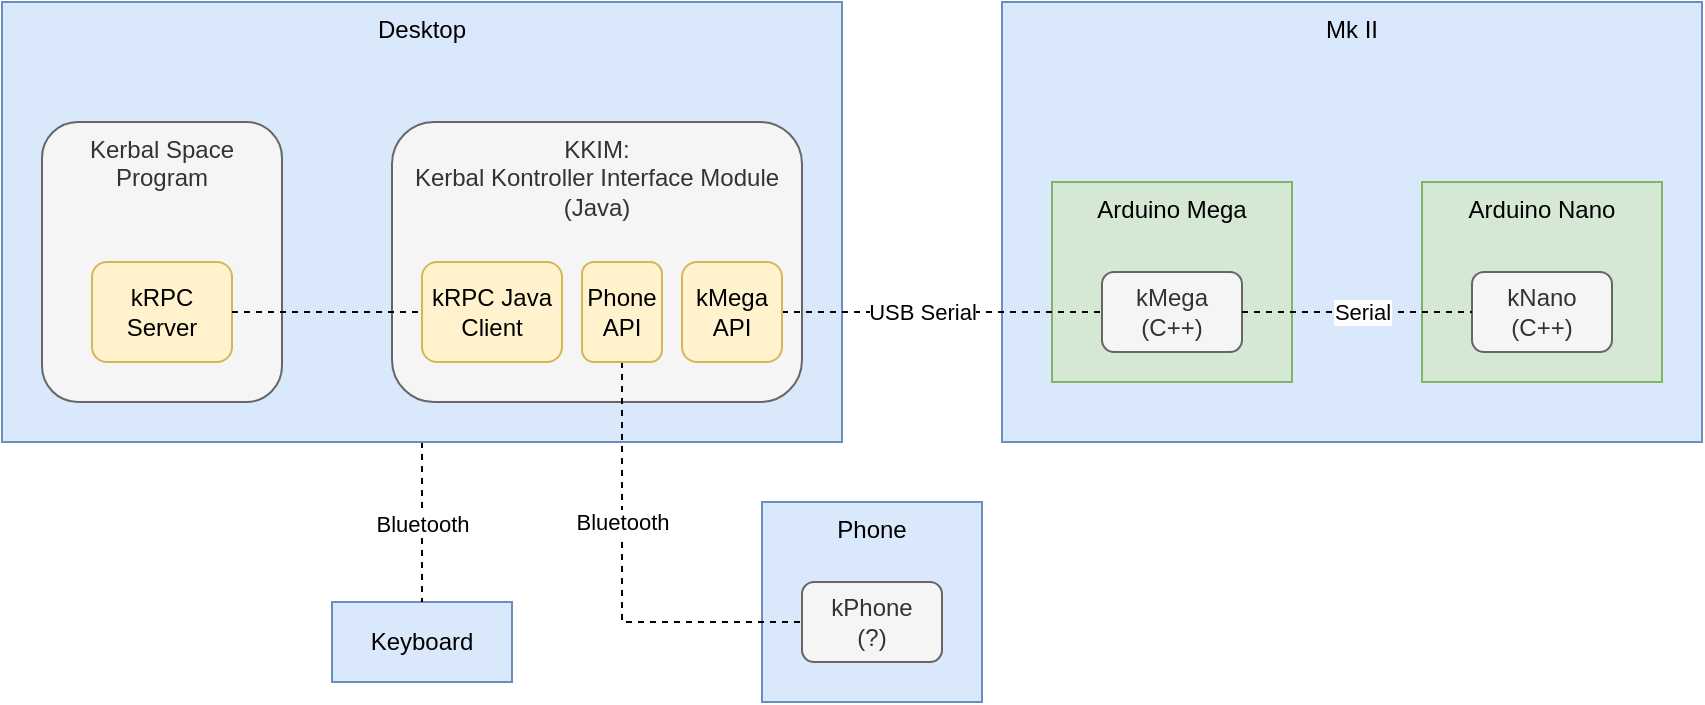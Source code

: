 <mxfile version="13.9.9" type="device"><diagram id="ta347AwdbOB_alLUt92u" name="Page-1"><mxGraphModel dx="749" dy="666" grid="1" gridSize="10" guides="1" tooltips="1" connect="1" arrows="1" fold="1" page="1" pageScale="1" pageWidth="1169" pageHeight="827" background="none" math="0" shadow="0"><root><mxCell id="0"/><mxCell id="1" parent="0"/><mxCell id="3WCQh6nw0tZCQFuMFhrC-21" value="Keyboard" style="rounded=0;whiteSpace=wrap;html=1;verticalAlign=middle;fillColor=#dae8fc;strokeColor=#6c8ebf;" parent="1" vertex="1"><mxGeometry x="335" y="550" width="90" height="40" as="geometry"/></mxCell><mxCell id="3WCQh6nw0tZCQFuMFhrC-22" style="edgeStyle=orthogonalEdgeStyle;rounded=0;orthogonalLoop=1;jettySize=auto;html=1;exitX=0.5;exitY=1;exitDx=0;exitDy=0;endArrow=none;endFill=0;dashed=1;entryX=0.5;entryY=0;entryDx=0;entryDy=0;" parent="1" source="3WCQh6nw0tZCQFuMFhrC-2" target="3WCQh6nw0tZCQFuMFhrC-21" edge="1"><mxGeometry relative="1" as="geometry"><mxPoint x="450" y="650" as="sourcePoint"/><mxPoint x="370" y="510" as="targetPoint"/></mxGeometry></mxCell><mxCell id="3WCQh6nw0tZCQFuMFhrC-23" value="Bluetooth" style="edgeLabel;html=1;align=center;verticalAlign=middle;resizable=0;points=[];rotation=0;" parent="3WCQh6nw0tZCQFuMFhrC-22" vertex="1" connectable="0"><mxGeometry x="0.235" y="3" relative="1" as="geometry"><mxPoint x="-3" y="-9" as="offset"/></mxGeometry></mxCell><mxCell id="NnpGBiMJuIjbU7OiWQLF-4" value="kRPC Java&lt;br&gt;Client" style="rounded=1;whiteSpace=wrap;html=1;verticalAlign=middle;fillColor=#fff2cc;strokeColor=#d6b656;" vertex="1" parent="1"><mxGeometry x="390" y="390" width="70" height="50" as="geometry"/></mxCell><mxCell id="3WCQh6nw0tZCQFuMFhrC-1" value="Main" parent="0"/><mxCell id="3WCQh6nw0tZCQFuMFhrC-2" value="Desktop" style="rounded=0;whiteSpace=wrap;html=1;verticalAlign=top;fillColor=#dae8fc;strokeColor=#6c8ebf;" parent="3WCQh6nw0tZCQFuMFhrC-1" vertex="1"><mxGeometry x="170" y="250" width="420" height="220" as="geometry"/></mxCell><mxCell id="3WCQh6nw0tZCQFuMFhrC-7" value="KKIM:&lt;br&gt;Kerbal Kontroller Interface Module (Java)" style="rounded=1;whiteSpace=wrap;html=1;verticalAlign=top;fillColor=#f5f5f5;strokeColor=#666666;fontColor=#333333;" parent="3WCQh6nw0tZCQFuMFhrC-1" vertex="1"><mxGeometry x="365" y="310" width="205" height="140" as="geometry"/></mxCell><mxCell id="3WCQh6nw0tZCQFuMFhrC-3" value="Mk II" style="rounded=0;whiteSpace=wrap;html=1;verticalAlign=top;fillColor=#dae8fc;strokeColor=#6c8ebf;" parent="3WCQh6nw0tZCQFuMFhrC-1" vertex="1"><mxGeometry x="670" y="250" width="350" height="220" as="geometry"/></mxCell><mxCell id="3WCQh6nw0tZCQFuMFhrC-4" value="Kerbal Space Program" style="rounded=1;whiteSpace=wrap;html=1;verticalAlign=top;fillColor=#f5f5f5;strokeColor=#666666;fontColor=#333333;" parent="3WCQh6nw0tZCQFuMFhrC-1" vertex="1"><mxGeometry x="190" y="310" width="120" height="140" as="geometry"/></mxCell><mxCell id="3WCQh6nw0tZCQFuMFhrC-5" value="kRPC&lt;br&gt;Server" style="rounded=1;whiteSpace=wrap;html=1;verticalAlign=middle;fillColor=#fff2cc;strokeColor=#d6b656;" parent="3WCQh6nw0tZCQFuMFhrC-1" vertex="1"><mxGeometry x="215" y="380" width="70" height="50" as="geometry"/></mxCell><mxCell id="3WCQh6nw0tZCQFuMFhrC-6" value="kRPC Java&lt;br&gt;Client" style="rounded=1;whiteSpace=wrap;html=1;verticalAlign=middle;fillColor=#fff2cc;strokeColor=#d6b656;" parent="3WCQh6nw0tZCQFuMFhrC-1" vertex="1"><mxGeometry x="380" y="380" width="70" height="50" as="geometry"/></mxCell><mxCell id="3WCQh6nw0tZCQFuMFhrC-8" value="Phone" style="rounded=0;whiteSpace=wrap;html=1;verticalAlign=top;fillColor=#dae8fc;strokeColor=#6c8ebf;" parent="3WCQh6nw0tZCQFuMFhrC-1" vertex="1"><mxGeometry x="550" y="500" width="110" height="100" as="geometry"/></mxCell><mxCell id="3WCQh6nw0tZCQFuMFhrC-9" value="Arduino Mega" style="rounded=0;whiteSpace=wrap;html=1;verticalAlign=top;fillColor=#d5e8d4;strokeColor=#82b366;" parent="3WCQh6nw0tZCQFuMFhrC-1" vertex="1"><mxGeometry x="695" y="340" width="120" height="100" as="geometry"/></mxCell><mxCell id="3WCQh6nw0tZCQFuMFhrC-10" value="Arduino Nano" style="rounded=0;whiteSpace=wrap;html=1;verticalAlign=top;fillColor=#d5e8d4;strokeColor=#82b366;" parent="3WCQh6nw0tZCQFuMFhrC-1" vertex="1"><mxGeometry x="880" y="340" width="120" height="100" as="geometry"/></mxCell><mxCell id="3WCQh6nw0tZCQFuMFhrC-11" value="kMega&lt;br&gt;(C++)" style="rounded=1;whiteSpace=wrap;html=1;verticalAlign=middle;fillColor=#f5f5f5;strokeColor=#666666;fontColor=#333333;" parent="3WCQh6nw0tZCQFuMFhrC-1" vertex="1"><mxGeometry x="720" y="385" width="70" height="40" as="geometry"/></mxCell><mxCell id="3WCQh6nw0tZCQFuMFhrC-12" value="kNano&lt;br&gt;(C++)" style="rounded=1;whiteSpace=wrap;html=1;verticalAlign=middle;fillColor=#f5f5f5;strokeColor=#666666;fontColor=#333333;" parent="3WCQh6nw0tZCQFuMFhrC-1" vertex="1"><mxGeometry x="905" y="385" width="70" height="40" as="geometry"/></mxCell><mxCell id="3WCQh6nw0tZCQFuMFhrC-13" value="kPhone&lt;br&gt;(?)" style="rounded=1;whiteSpace=wrap;html=1;verticalAlign=middle;fillColor=#f5f5f5;strokeColor=#666666;fontColor=#333333;" parent="3WCQh6nw0tZCQFuMFhrC-1" vertex="1"><mxGeometry x="570" y="540" width="70" height="40" as="geometry"/></mxCell><mxCell id="3WCQh6nw0tZCQFuMFhrC-15" value="USB Serial" style="edgeStyle=orthogonalEdgeStyle;rounded=0;orthogonalLoop=1;jettySize=auto;html=1;endArrow=none;endFill=0;dashed=1;entryX=0;entryY=0.5;entryDx=0;entryDy=0;" parent="3WCQh6nw0tZCQFuMFhrC-1" source="NnpGBiMJuIjbU7OiWQLF-7" target="3WCQh6nw0tZCQFuMFhrC-11" edge="1"><mxGeometry x="-0.125" relative="1" as="geometry"><mxPoint x="550" y="405" as="sourcePoint"/><mxPoint x="667.5" y="480" as="targetPoint"/><mxPoint as="offset"/></mxGeometry></mxCell><mxCell id="3WCQh6nw0tZCQFuMFhrC-17" style="edgeStyle=orthogonalEdgeStyle;rounded=0;orthogonalLoop=1;jettySize=auto;html=1;exitX=0.5;exitY=1;exitDx=0;exitDy=0;endArrow=none;endFill=0;dashed=1;entryX=0;entryY=0.5;entryDx=0;entryDy=0;" parent="3WCQh6nw0tZCQFuMFhrC-1" source="NnpGBiMJuIjbU7OiWQLF-6" target="3WCQh6nw0tZCQFuMFhrC-13" edge="1"><mxGeometry relative="1" as="geometry"><mxPoint x="520" y="490" as="sourcePoint"/><mxPoint x="627.5" y="490" as="targetPoint"/></mxGeometry></mxCell><mxCell id="3WCQh6nw0tZCQFuMFhrC-19" value="Bluetooth" style="edgeLabel;html=1;align=center;verticalAlign=middle;resizable=0;points=[];" parent="3WCQh6nw0tZCQFuMFhrC-17" vertex="1" connectable="0"><mxGeometry x="0.235" y="3" relative="1" as="geometry"><mxPoint x="-5.9" y="-47" as="offset"/></mxGeometry></mxCell><mxCell id="3WCQh6nw0tZCQFuMFhrC-18" value="Serial" style="edgeStyle=orthogonalEdgeStyle;rounded=0;orthogonalLoop=1;jettySize=auto;html=1;exitX=1;exitY=0.5;exitDx=0;exitDy=0;endArrow=none;endFill=0;dashed=1;entryX=0;entryY=0.5;entryDx=0;entryDy=0;" parent="3WCQh6nw0tZCQFuMFhrC-1" source="3WCQh6nw0tZCQFuMFhrC-11" target="3WCQh6nw0tZCQFuMFhrC-12" edge="1"><mxGeometry x="0.043" relative="1" as="geometry"><mxPoint x="590" y="530" as="sourcePoint"/><mxPoint x="697.5" y="530" as="targetPoint"/><mxPoint as="offset"/></mxGeometry></mxCell><mxCell id="3WCQh6nw0tZCQFuMFhrC-20" style="edgeStyle=orthogonalEdgeStyle;rounded=0;orthogonalLoop=1;jettySize=auto;html=1;exitX=1;exitY=0.5;exitDx=0;exitDy=0;endArrow=none;endFill=0;dashed=1;entryX=0;entryY=0.5;entryDx=0;entryDy=0;" parent="3WCQh6nw0tZCQFuMFhrC-1" source="3WCQh6nw0tZCQFuMFhrC-5" target="3WCQh6nw0tZCQFuMFhrC-6" edge="1"><mxGeometry relative="1" as="geometry"><mxPoint x="300" y="405" as="sourcePoint"/><mxPoint x="407.5" y="405" as="targetPoint"/></mxGeometry></mxCell><mxCell id="NnpGBiMJuIjbU7OiWQLF-6" value="Phone&lt;br&gt;API" style="rounded=1;whiteSpace=wrap;html=1;verticalAlign=middle;fillColor=#fff2cc;strokeColor=#d6b656;" vertex="1" parent="3WCQh6nw0tZCQFuMFhrC-1"><mxGeometry x="460" y="380" width="40" height="50" as="geometry"/></mxCell><mxCell id="NnpGBiMJuIjbU7OiWQLF-7" value="kMega API" style="rounded=1;whiteSpace=wrap;html=1;verticalAlign=middle;fillColor=#fff2cc;strokeColor=#d6b656;" vertex="1" parent="3WCQh6nw0tZCQFuMFhrC-1"><mxGeometry x="510" y="380" width="50" height="50" as="geometry"/></mxCell></root></mxGraphModel></diagram></mxfile>